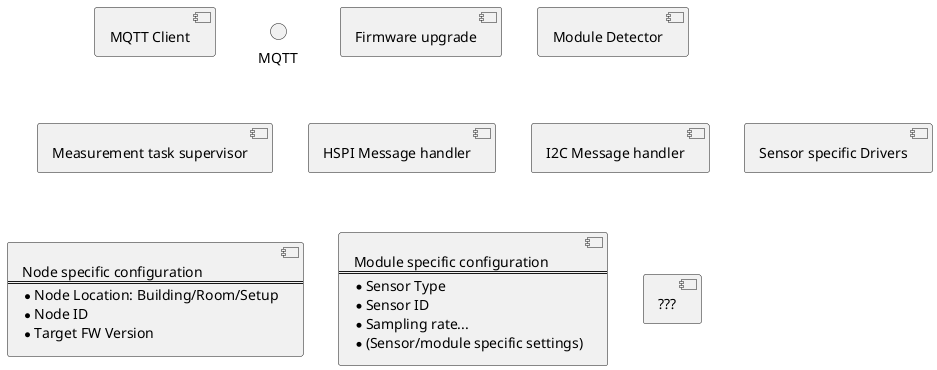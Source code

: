 @startuml

component mqtt_client as "MQTT Client"
interface mqtt as "MQTT"

component fw_task as "Firmware upgrade"
component module_detector as "Module Detector"
component measurement_task_supervisor as "Measurement task supervisor"

component hspi as "HSPI Message handler"


component i2c as "I2C Message handler"
component sensor_driver as  "Sensor specific Drivers"

component node_config as "Node specific configuration
==
* Node Location: Building/Room/Setup
* Node ID  
* Target FW Version 
" 
component module_config as "Module specific configuration
==
* Sensor Type
* Sensor ID 
* Sampling rate...
* (Sensor/module specific settings) 
"

component "???"

@enduml